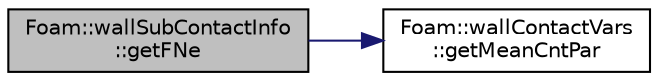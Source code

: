 digraph "Foam::wallSubContactInfo::getFNe"
{
 // LATEX_PDF_SIZE
  edge [fontname="Helvetica",fontsize="10",labelfontname="Helvetica",labelfontsize="10"];
  node [fontname="Helvetica",fontsize="10",shape=record];
  rankdir="LR";
  Node1 [label="Foam::wallSubContactInfo\l::getFNe",height=0.2,width=0.4,color="black", fillcolor="grey75", style="filled", fontcolor="black",tooltip=" "];
  Node1 -> Node2 [color="midnightblue",fontsize="10",style="solid"];
  Node2 [label="Foam::wallContactVars\l::getMeanCntPar",height=0.2,width=0.4,color="black", fillcolor="white", style="filled",URL="$classFoam_1_1wallContactVars.html#a6e81a242bdb720f04d6651386923e842",tooltip=" "];
}
